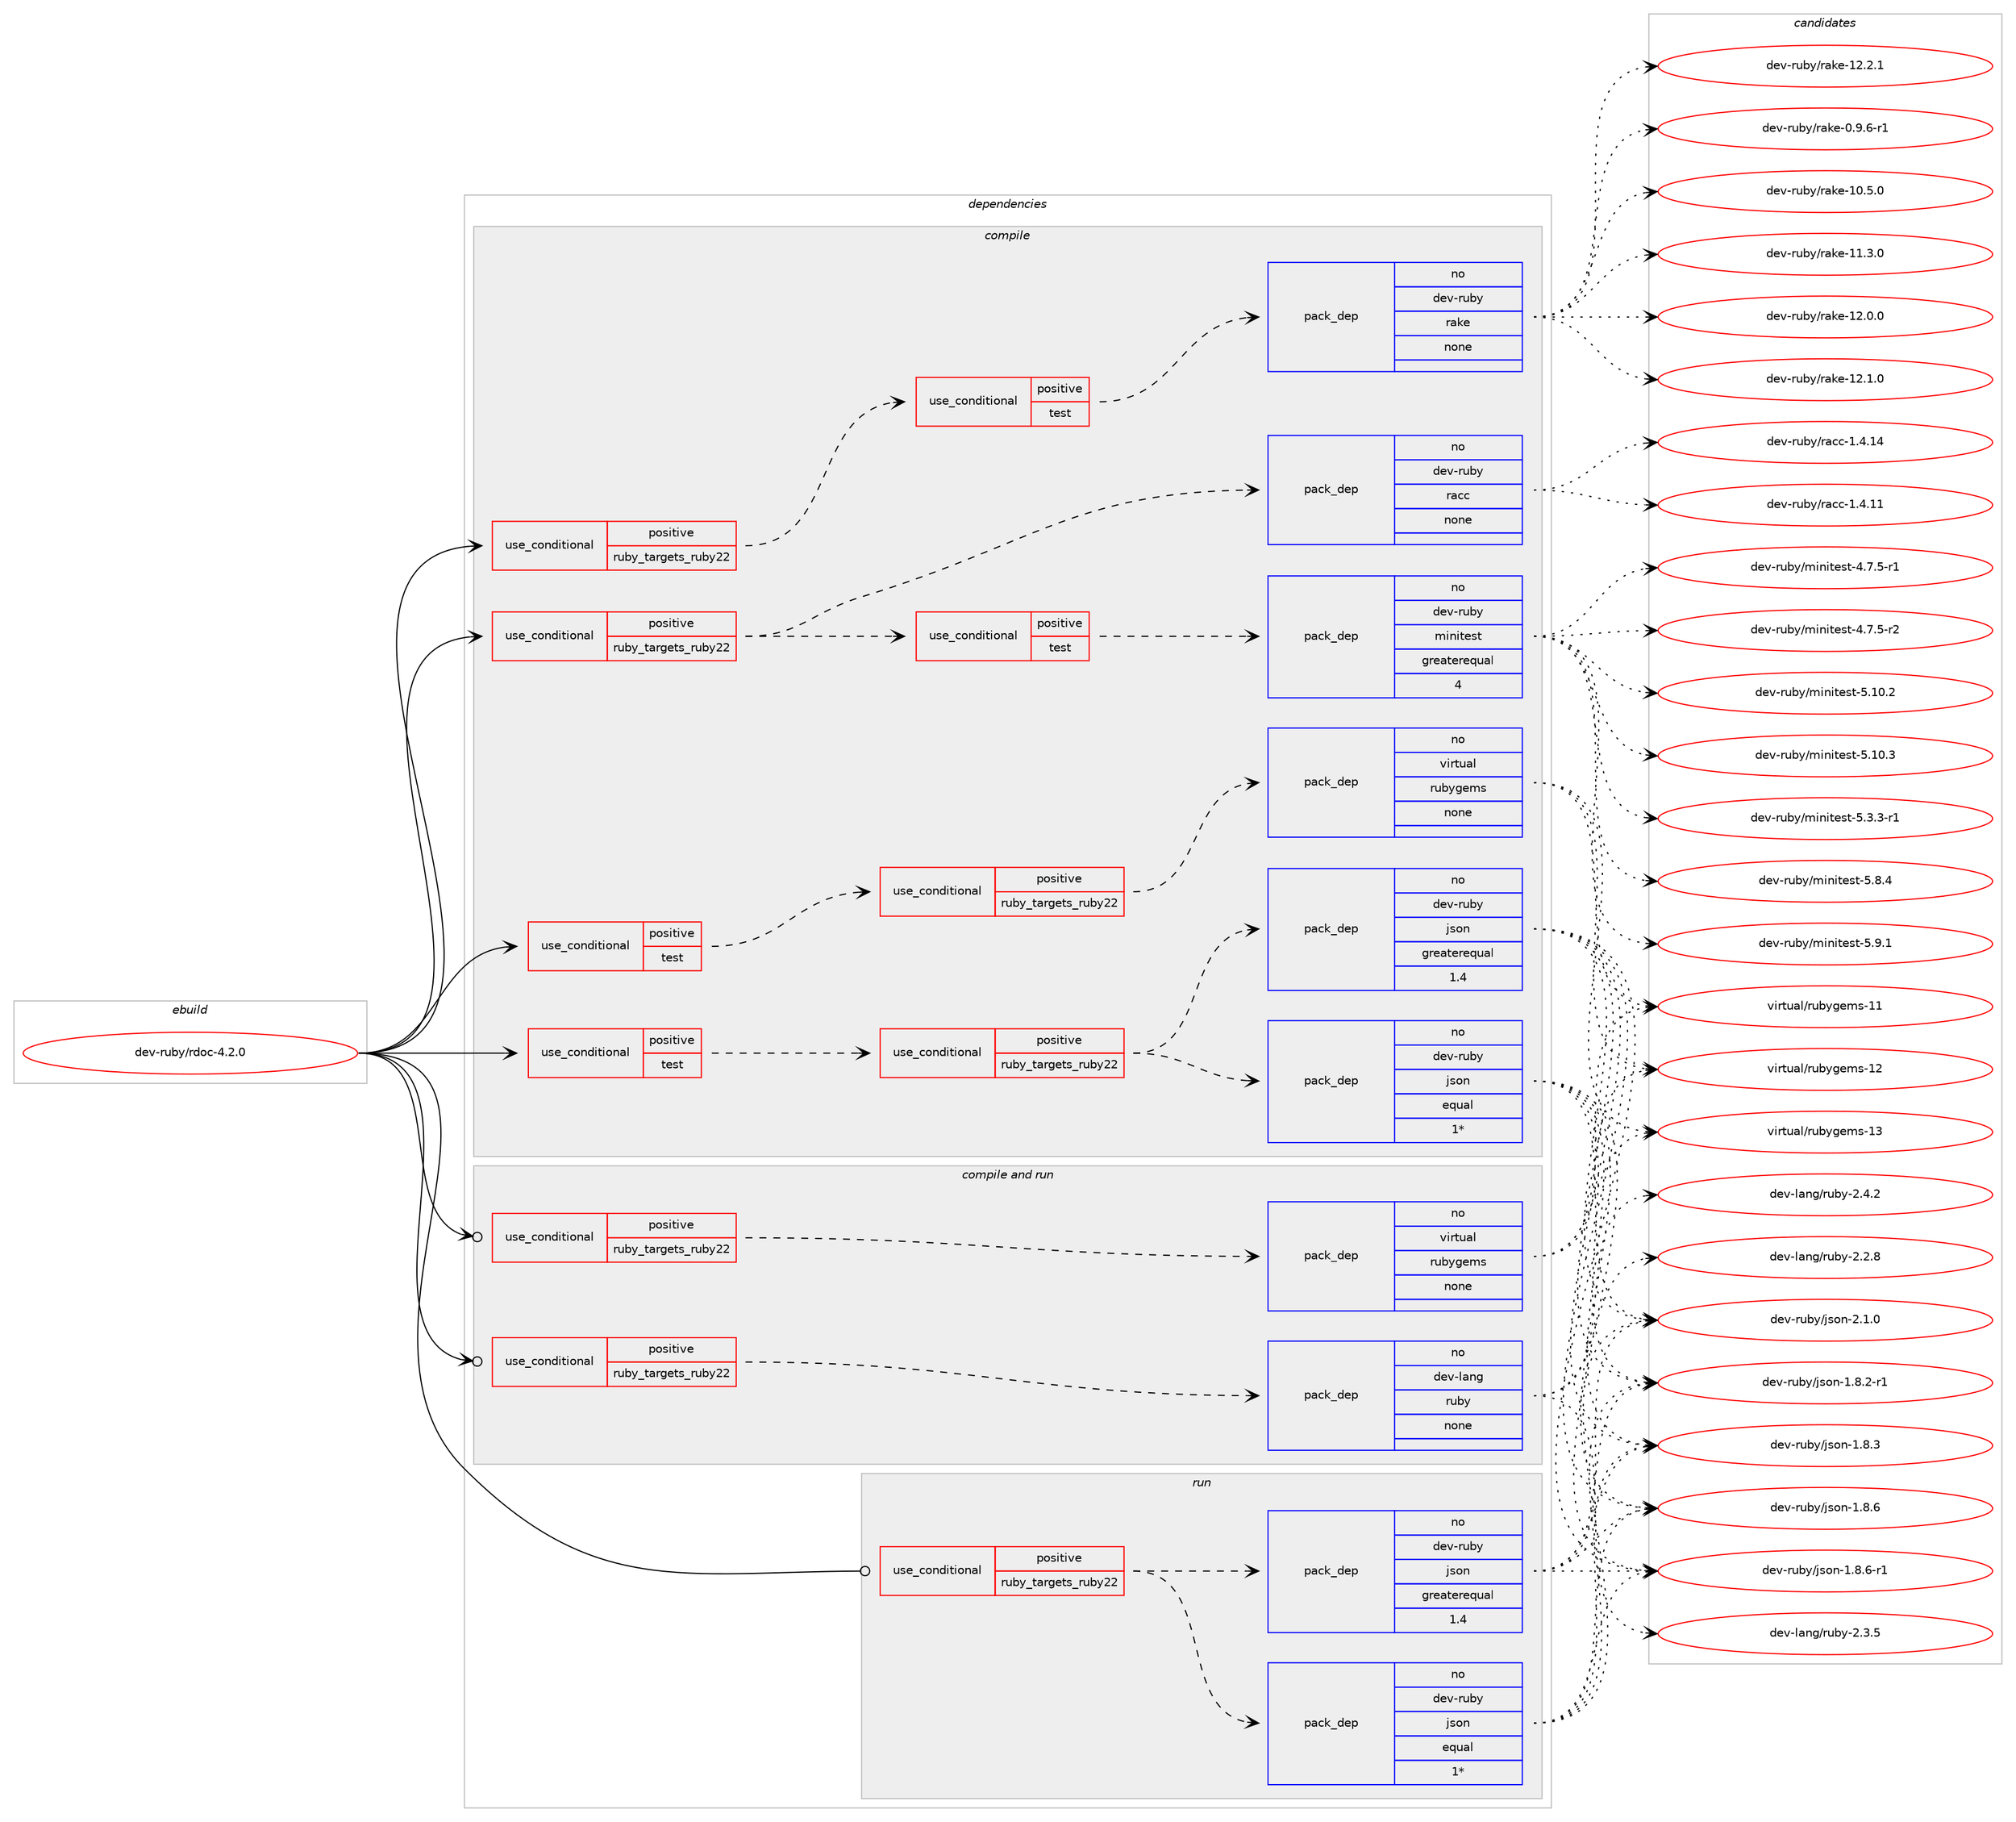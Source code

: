 digraph prolog {

# *************
# Graph options
# *************

newrank=true;
concentrate=true;
compound=true;
graph [rankdir=LR,fontname=Helvetica,fontsize=10,ranksep=1.5];#, ranksep=2.5, nodesep=0.2];
edge  [arrowhead=vee];
node  [fontname=Helvetica,fontsize=10];

# **********
# The ebuild
# **********

subgraph cluster_leftcol {
color=gray;
rank=same;
label=<<i>ebuild</i>>;
id [label="dev-ruby/rdoc-4.2.0", color=red, width=4, href="../dev-ruby/rdoc-4.2.0.svg"];
}

# ****************
# The dependencies
# ****************

subgraph cluster_midcol {
color=gray;
label=<<i>dependencies</i>>;
subgraph cluster_compile {
fillcolor="#eeeeee";
style=filled;
label=<<i>compile</i>>;
subgraph cond67949 {
dependency260405 [label=<<TABLE BORDER="0" CELLBORDER="1" CELLSPACING="0" CELLPADDING="4"><TR><TD ROWSPAN="3" CELLPADDING="10">use_conditional</TD></TR><TR><TD>positive</TD></TR><TR><TD>ruby_targets_ruby22</TD></TR></TABLE>>, shape=none, color=red];
subgraph cond67950 {
dependency260406 [label=<<TABLE BORDER="0" CELLBORDER="1" CELLSPACING="0" CELLPADDING="4"><TR><TD ROWSPAN="3" CELLPADDING="10">use_conditional</TD></TR><TR><TD>positive</TD></TR><TR><TD>test</TD></TR></TABLE>>, shape=none, color=red];
subgraph pack188342 {
dependency260407 [label=<<TABLE BORDER="0" CELLBORDER="1" CELLSPACING="0" CELLPADDING="4" WIDTH="220"><TR><TD ROWSPAN="6" CELLPADDING="30">pack_dep</TD></TR><TR><TD WIDTH="110">no</TD></TR><TR><TD>dev-ruby</TD></TR><TR><TD>rake</TD></TR><TR><TD>none</TD></TR><TR><TD></TD></TR></TABLE>>, shape=none, color=blue];
}
dependency260406:e -> dependency260407:w [weight=20,style="dashed",arrowhead="vee"];
}
dependency260405:e -> dependency260406:w [weight=20,style="dashed",arrowhead="vee"];
}
id:e -> dependency260405:w [weight=20,style="solid",arrowhead="vee"];
subgraph cond67951 {
dependency260408 [label=<<TABLE BORDER="0" CELLBORDER="1" CELLSPACING="0" CELLPADDING="4"><TR><TD ROWSPAN="3" CELLPADDING="10">use_conditional</TD></TR><TR><TD>positive</TD></TR><TR><TD>ruby_targets_ruby22</TD></TR></TABLE>>, shape=none, color=red];
subgraph pack188343 {
dependency260409 [label=<<TABLE BORDER="0" CELLBORDER="1" CELLSPACING="0" CELLPADDING="4" WIDTH="220"><TR><TD ROWSPAN="6" CELLPADDING="30">pack_dep</TD></TR><TR><TD WIDTH="110">no</TD></TR><TR><TD>dev-ruby</TD></TR><TR><TD>racc</TD></TR><TR><TD>none</TD></TR><TR><TD></TD></TR></TABLE>>, shape=none, color=blue];
}
dependency260408:e -> dependency260409:w [weight=20,style="dashed",arrowhead="vee"];
subgraph cond67952 {
dependency260410 [label=<<TABLE BORDER="0" CELLBORDER="1" CELLSPACING="0" CELLPADDING="4"><TR><TD ROWSPAN="3" CELLPADDING="10">use_conditional</TD></TR><TR><TD>positive</TD></TR><TR><TD>test</TD></TR></TABLE>>, shape=none, color=red];
subgraph pack188344 {
dependency260411 [label=<<TABLE BORDER="0" CELLBORDER="1" CELLSPACING="0" CELLPADDING="4" WIDTH="220"><TR><TD ROWSPAN="6" CELLPADDING="30">pack_dep</TD></TR><TR><TD WIDTH="110">no</TD></TR><TR><TD>dev-ruby</TD></TR><TR><TD>minitest</TD></TR><TR><TD>greaterequal</TD></TR><TR><TD>4</TD></TR></TABLE>>, shape=none, color=blue];
}
dependency260410:e -> dependency260411:w [weight=20,style="dashed",arrowhead="vee"];
}
dependency260408:e -> dependency260410:w [weight=20,style="dashed",arrowhead="vee"];
}
id:e -> dependency260408:w [weight=20,style="solid",arrowhead="vee"];
subgraph cond67953 {
dependency260412 [label=<<TABLE BORDER="0" CELLBORDER="1" CELLSPACING="0" CELLPADDING="4"><TR><TD ROWSPAN="3" CELLPADDING="10">use_conditional</TD></TR><TR><TD>positive</TD></TR><TR><TD>test</TD></TR></TABLE>>, shape=none, color=red];
subgraph cond67954 {
dependency260413 [label=<<TABLE BORDER="0" CELLBORDER="1" CELLSPACING="0" CELLPADDING="4"><TR><TD ROWSPAN="3" CELLPADDING="10">use_conditional</TD></TR><TR><TD>positive</TD></TR><TR><TD>ruby_targets_ruby22</TD></TR></TABLE>>, shape=none, color=red];
subgraph pack188345 {
dependency260414 [label=<<TABLE BORDER="0" CELLBORDER="1" CELLSPACING="0" CELLPADDING="4" WIDTH="220"><TR><TD ROWSPAN="6" CELLPADDING="30">pack_dep</TD></TR><TR><TD WIDTH="110">no</TD></TR><TR><TD>dev-ruby</TD></TR><TR><TD>json</TD></TR><TR><TD>equal</TD></TR><TR><TD>1*</TD></TR></TABLE>>, shape=none, color=blue];
}
dependency260413:e -> dependency260414:w [weight=20,style="dashed",arrowhead="vee"];
subgraph pack188346 {
dependency260415 [label=<<TABLE BORDER="0" CELLBORDER="1" CELLSPACING="0" CELLPADDING="4" WIDTH="220"><TR><TD ROWSPAN="6" CELLPADDING="30">pack_dep</TD></TR><TR><TD WIDTH="110">no</TD></TR><TR><TD>dev-ruby</TD></TR><TR><TD>json</TD></TR><TR><TD>greaterequal</TD></TR><TR><TD>1.4</TD></TR></TABLE>>, shape=none, color=blue];
}
dependency260413:e -> dependency260415:w [weight=20,style="dashed",arrowhead="vee"];
}
dependency260412:e -> dependency260413:w [weight=20,style="dashed",arrowhead="vee"];
}
id:e -> dependency260412:w [weight=20,style="solid",arrowhead="vee"];
subgraph cond67955 {
dependency260416 [label=<<TABLE BORDER="0" CELLBORDER="1" CELLSPACING="0" CELLPADDING="4"><TR><TD ROWSPAN="3" CELLPADDING="10">use_conditional</TD></TR><TR><TD>positive</TD></TR><TR><TD>test</TD></TR></TABLE>>, shape=none, color=red];
subgraph cond67956 {
dependency260417 [label=<<TABLE BORDER="0" CELLBORDER="1" CELLSPACING="0" CELLPADDING="4"><TR><TD ROWSPAN="3" CELLPADDING="10">use_conditional</TD></TR><TR><TD>positive</TD></TR><TR><TD>ruby_targets_ruby22</TD></TR></TABLE>>, shape=none, color=red];
subgraph pack188347 {
dependency260418 [label=<<TABLE BORDER="0" CELLBORDER="1" CELLSPACING="0" CELLPADDING="4" WIDTH="220"><TR><TD ROWSPAN="6" CELLPADDING="30">pack_dep</TD></TR><TR><TD WIDTH="110">no</TD></TR><TR><TD>virtual</TD></TR><TR><TD>rubygems</TD></TR><TR><TD>none</TD></TR><TR><TD></TD></TR></TABLE>>, shape=none, color=blue];
}
dependency260417:e -> dependency260418:w [weight=20,style="dashed",arrowhead="vee"];
}
dependency260416:e -> dependency260417:w [weight=20,style="dashed",arrowhead="vee"];
}
id:e -> dependency260416:w [weight=20,style="solid",arrowhead="vee"];
}
subgraph cluster_compileandrun {
fillcolor="#eeeeee";
style=filled;
label=<<i>compile and run</i>>;
subgraph cond67957 {
dependency260419 [label=<<TABLE BORDER="0" CELLBORDER="1" CELLSPACING="0" CELLPADDING="4"><TR><TD ROWSPAN="3" CELLPADDING="10">use_conditional</TD></TR><TR><TD>positive</TD></TR><TR><TD>ruby_targets_ruby22</TD></TR></TABLE>>, shape=none, color=red];
subgraph pack188348 {
dependency260420 [label=<<TABLE BORDER="0" CELLBORDER="1" CELLSPACING="0" CELLPADDING="4" WIDTH="220"><TR><TD ROWSPAN="6" CELLPADDING="30">pack_dep</TD></TR><TR><TD WIDTH="110">no</TD></TR><TR><TD>dev-lang</TD></TR><TR><TD>ruby</TD></TR><TR><TD>none</TD></TR><TR><TD></TD></TR></TABLE>>, shape=none, color=blue];
}
dependency260419:e -> dependency260420:w [weight=20,style="dashed",arrowhead="vee"];
}
id:e -> dependency260419:w [weight=20,style="solid",arrowhead="odotvee"];
subgraph cond67958 {
dependency260421 [label=<<TABLE BORDER="0" CELLBORDER="1" CELLSPACING="0" CELLPADDING="4"><TR><TD ROWSPAN="3" CELLPADDING="10">use_conditional</TD></TR><TR><TD>positive</TD></TR><TR><TD>ruby_targets_ruby22</TD></TR></TABLE>>, shape=none, color=red];
subgraph pack188349 {
dependency260422 [label=<<TABLE BORDER="0" CELLBORDER="1" CELLSPACING="0" CELLPADDING="4" WIDTH="220"><TR><TD ROWSPAN="6" CELLPADDING="30">pack_dep</TD></TR><TR><TD WIDTH="110">no</TD></TR><TR><TD>virtual</TD></TR><TR><TD>rubygems</TD></TR><TR><TD>none</TD></TR><TR><TD></TD></TR></TABLE>>, shape=none, color=blue];
}
dependency260421:e -> dependency260422:w [weight=20,style="dashed",arrowhead="vee"];
}
id:e -> dependency260421:w [weight=20,style="solid",arrowhead="odotvee"];
}
subgraph cluster_run {
fillcolor="#eeeeee";
style=filled;
label=<<i>run</i>>;
subgraph cond67959 {
dependency260423 [label=<<TABLE BORDER="0" CELLBORDER="1" CELLSPACING="0" CELLPADDING="4"><TR><TD ROWSPAN="3" CELLPADDING="10">use_conditional</TD></TR><TR><TD>positive</TD></TR><TR><TD>ruby_targets_ruby22</TD></TR></TABLE>>, shape=none, color=red];
subgraph pack188350 {
dependency260424 [label=<<TABLE BORDER="0" CELLBORDER="1" CELLSPACING="0" CELLPADDING="4" WIDTH="220"><TR><TD ROWSPAN="6" CELLPADDING="30">pack_dep</TD></TR><TR><TD WIDTH="110">no</TD></TR><TR><TD>dev-ruby</TD></TR><TR><TD>json</TD></TR><TR><TD>equal</TD></TR><TR><TD>1*</TD></TR></TABLE>>, shape=none, color=blue];
}
dependency260423:e -> dependency260424:w [weight=20,style="dashed",arrowhead="vee"];
subgraph pack188351 {
dependency260425 [label=<<TABLE BORDER="0" CELLBORDER="1" CELLSPACING="0" CELLPADDING="4" WIDTH="220"><TR><TD ROWSPAN="6" CELLPADDING="30">pack_dep</TD></TR><TR><TD WIDTH="110">no</TD></TR><TR><TD>dev-ruby</TD></TR><TR><TD>json</TD></TR><TR><TD>greaterequal</TD></TR><TR><TD>1.4</TD></TR></TABLE>>, shape=none, color=blue];
}
dependency260423:e -> dependency260425:w [weight=20,style="dashed",arrowhead="vee"];
}
id:e -> dependency260423:w [weight=20,style="solid",arrowhead="odot"];
}
}

# **************
# The candidates
# **************

subgraph cluster_choices {
rank=same;
color=gray;
label=<<i>candidates</i>>;

subgraph choice188342 {
color=black;
nodesep=1;
choice100101118451141179812147114971071014548465746544511449 [label="dev-ruby/rake-0.9.6-r1", color=red, width=4,href="../dev-ruby/rake-0.9.6-r1.svg"];
choice1001011184511411798121471149710710145494846534648 [label="dev-ruby/rake-10.5.0", color=red, width=4,href="../dev-ruby/rake-10.5.0.svg"];
choice1001011184511411798121471149710710145494946514648 [label="dev-ruby/rake-11.3.0", color=red, width=4,href="../dev-ruby/rake-11.3.0.svg"];
choice1001011184511411798121471149710710145495046484648 [label="dev-ruby/rake-12.0.0", color=red, width=4,href="../dev-ruby/rake-12.0.0.svg"];
choice1001011184511411798121471149710710145495046494648 [label="dev-ruby/rake-12.1.0", color=red, width=4,href="../dev-ruby/rake-12.1.0.svg"];
choice1001011184511411798121471149710710145495046504649 [label="dev-ruby/rake-12.2.1", color=red, width=4,href="../dev-ruby/rake-12.2.1.svg"];
dependency260407:e -> choice100101118451141179812147114971071014548465746544511449:w [style=dotted,weight="100"];
dependency260407:e -> choice1001011184511411798121471149710710145494846534648:w [style=dotted,weight="100"];
dependency260407:e -> choice1001011184511411798121471149710710145494946514648:w [style=dotted,weight="100"];
dependency260407:e -> choice1001011184511411798121471149710710145495046484648:w [style=dotted,weight="100"];
dependency260407:e -> choice1001011184511411798121471149710710145495046494648:w [style=dotted,weight="100"];
dependency260407:e -> choice1001011184511411798121471149710710145495046504649:w [style=dotted,weight="100"];
}
subgraph choice188343 {
color=black;
nodesep=1;
choice10010111845114117981214711497999945494652464949 [label="dev-ruby/racc-1.4.11", color=red, width=4,href="../dev-ruby/racc-1.4.11.svg"];
choice10010111845114117981214711497999945494652464952 [label="dev-ruby/racc-1.4.14", color=red, width=4,href="../dev-ruby/racc-1.4.14.svg"];
dependency260409:e -> choice10010111845114117981214711497999945494652464949:w [style=dotted,weight="100"];
dependency260409:e -> choice10010111845114117981214711497999945494652464952:w [style=dotted,weight="100"];
}
subgraph choice188344 {
color=black;
nodesep=1;
choice1001011184511411798121471091051101051161011151164552465546534511449 [label="dev-ruby/minitest-4.7.5-r1", color=red, width=4,href="../dev-ruby/minitest-4.7.5-r1.svg"];
choice1001011184511411798121471091051101051161011151164552465546534511450 [label="dev-ruby/minitest-4.7.5-r2", color=red, width=4,href="../dev-ruby/minitest-4.7.5-r2.svg"];
choice10010111845114117981214710910511010511610111511645534649484650 [label="dev-ruby/minitest-5.10.2", color=red, width=4,href="../dev-ruby/minitest-5.10.2.svg"];
choice10010111845114117981214710910511010511610111511645534649484651 [label="dev-ruby/minitest-5.10.3", color=red, width=4,href="../dev-ruby/minitest-5.10.3.svg"];
choice1001011184511411798121471091051101051161011151164553465146514511449 [label="dev-ruby/minitest-5.3.3-r1", color=red, width=4,href="../dev-ruby/minitest-5.3.3-r1.svg"];
choice100101118451141179812147109105110105116101115116455346564652 [label="dev-ruby/minitest-5.8.4", color=red, width=4,href="../dev-ruby/minitest-5.8.4.svg"];
choice100101118451141179812147109105110105116101115116455346574649 [label="dev-ruby/minitest-5.9.1", color=red, width=4,href="../dev-ruby/minitest-5.9.1.svg"];
dependency260411:e -> choice1001011184511411798121471091051101051161011151164552465546534511449:w [style=dotted,weight="100"];
dependency260411:e -> choice1001011184511411798121471091051101051161011151164552465546534511450:w [style=dotted,weight="100"];
dependency260411:e -> choice10010111845114117981214710910511010511610111511645534649484650:w [style=dotted,weight="100"];
dependency260411:e -> choice10010111845114117981214710910511010511610111511645534649484651:w [style=dotted,weight="100"];
dependency260411:e -> choice1001011184511411798121471091051101051161011151164553465146514511449:w [style=dotted,weight="100"];
dependency260411:e -> choice100101118451141179812147109105110105116101115116455346564652:w [style=dotted,weight="100"];
dependency260411:e -> choice100101118451141179812147109105110105116101115116455346574649:w [style=dotted,weight="100"];
}
subgraph choice188345 {
color=black;
nodesep=1;
choice1001011184511411798121471061151111104549465646504511449 [label="dev-ruby/json-1.8.2-r1", color=red, width=4,href="../dev-ruby/json-1.8.2-r1.svg"];
choice100101118451141179812147106115111110454946564651 [label="dev-ruby/json-1.8.3", color=red, width=4,href="../dev-ruby/json-1.8.3.svg"];
choice100101118451141179812147106115111110454946564654 [label="dev-ruby/json-1.8.6", color=red, width=4,href="../dev-ruby/json-1.8.6.svg"];
choice1001011184511411798121471061151111104549465646544511449 [label="dev-ruby/json-1.8.6-r1", color=red, width=4,href="../dev-ruby/json-1.8.6-r1.svg"];
choice100101118451141179812147106115111110455046494648 [label="dev-ruby/json-2.1.0", color=red, width=4,href="../dev-ruby/json-2.1.0.svg"];
dependency260414:e -> choice1001011184511411798121471061151111104549465646504511449:w [style=dotted,weight="100"];
dependency260414:e -> choice100101118451141179812147106115111110454946564651:w [style=dotted,weight="100"];
dependency260414:e -> choice100101118451141179812147106115111110454946564654:w [style=dotted,weight="100"];
dependency260414:e -> choice1001011184511411798121471061151111104549465646544511449:w [style=dotted,weight="100"];
dependency260414:e -> choice100101118451141179812147106115111110455046494648:w [style=dotted,weight="100"];
}
subgraph choice188346 {
color=black;
nodesep=1;
choice1001011184511411798121471061151111104549465646504511449 [label="dev-ruby/json-1.8.2-r1", color=red, width=4,href="../dev-ruby/json-1.8.2-r1.svg"];
choice100101118451141179812147106115111110454946564651 [label="dev-ruby/json-1.8.3", color=red, width=4,href="../dev-ruby/json-1.8.3.svg"];
choice100101118451141179812147106115111110454946564654 [label="dev-ruby/json-1.8.6", color=red, width=4,href="../dev-ruby/json-1.8.6.svg"];
choice1001011184511411798121471061151111104549465646544511449 [label="dev-ruby/json-1.8.6-r1", color=red, width=4,href="../dev-ruby/json-1.8.6-r1.svg"];
choice100101118451141179812147106115111110455046494648 [label="dev-ruby/json-2.1.0", color=red, width=4,href="../dev-ruby/json-2.1.0.svg"];
dependency260415:e -> choice1001011184511411798121471061151111104549465646504511449:w [style=dotted,weight="100"];
dependency260415:e -> choice100101118451141179812147106115111110454946564651:w [style=dotted,weight="100"];
dependency260415:e -> choice100101118451141179812147106115111110454946564654:w [style=dotted,weight="100"];
dependency260415:e -> choice1001011184511411798121471061151111104549465646544511449:w [style=dotted,weight="100"];
dependency260415:e -> choice100101118451141179812147106115111110455046494648:w [style=dotted,weight="100"];
}
subgraph choice188347 {
color=black;
nodesep=1;
choice118105114116117971084711411798121103101109115454949 [label="virtual/rubygems-11", color=red, width=4,href="../virtual/rubygems-11.svg"];
choice118105114116117971084711411798121103101109115454950 [label="virtual/rubygems-12", color=red, width=4,href="../virtual/rubygems-12.svg"];
choice118105114116117971084711411798121103101109115454951 [label="virtual/rubygems-13", color=red, width=4,href="../virtual/rubygems-13.svg"];
dependency260418:e -> choice118105114116117971084711411798121103101109115454949:w [style=dotted,weight="100"];
dependency260418:e -> choice118105114116117971084711411798121103101109115454950:w [style=dotted,weight="100"];
dependency260418:e -> choice118105114116117971084711411798121103101109115454951:w [style=dotted,weight="100"];
}
subgraph choice188348 {
color=black;
nodesep=1;
choice10010111845108971101034711411798121455046504656 [label="dev-lang/ruby-2.2.8", color=red, width=4,href="../dev-lang/ruby-2.2.8.svg"];
choice10010111845108971101034711411798121455046514653 [label="dev-lang/ruby-2.3.5", color=red, width=4,href="../dev-lang/ruby-2.3.5.svg"];
choice10010111845108971101034711411798121455046524650 [label="dev-lang/ruby-2.4.2", color=red, width=4,href="../dev-lang/ruby-2.4.2.svg"];
dependency260420:e -> choice10010111845108971101034711411798121455046504656:w [style=dotted,weight="100"];
dependency260420:e -> choice10010111845108971101034711411798121455046514653:w [style=dotted,weight="100"];
dependency260420:e -> choice10010111845108971101034711411798121455046524650:w [style=dotted,weight="100"];
}
subgraph choice188349 {
color=black;
nodesep=1;
choice118105114116117971084711411798121103101109115454949 [label="virtual/rubygems-11", color=red, width=4,href="../virtual/rubygems-11.svg"];
choice118105114116117971084711411798121103101109115454950 [label="virtual/rubygems-12", color=red, width=4,href="../virtual/rubygems-12.svg"];
choice118105114116117971084711411798121103101109115454951 [label="virtual/rubygems-13", color=red, width=4,href="../virtual/rubygems-13.svg"];
dependency260422:e -> choice118105114116117971084711411798121103101109115454949:w [style=dotted,weight="100"];
dependency260422:e -> choice118105114116117971084711411798121103101109115454950:w [style=dotted,weight="100"];
dependency260422:e -> choice118105114116117971084711411798121103101109115454951:w [style=dotted,weight="100"];
}
subgraph choice188350 {
color=black;
nodesep=1;
choice1001011184511411798121471061151111104549465646504511449 [label="dev-ruby/json-1.8.2-r1", color=red, width=4,href="../dev-ruby/json-1.8.2-r1.svg"];
choice100101118451141179812147106115111110454946564651 [label="dev-ruby/json-1.8.3", color=red, width=4,href="../dev-ruby/json-1.8.3.svg"];
choice100101118451141179812147106115111110454946564654 [label="dev-ruby/json-1.8.6", color=red, width=4,href="../dev-ruby/json-1.8.6.svg"];
choice1001011184511411798121471061151111104549465646544511449 [label="dev-ruby/json-1.8.6-r1", color=red, width=4,href="../dev-ruby/json-1.8.6-r1.svg"];
choice100101118451141179812147106115111110455046494648 [label="dev-ruby/json-2.1.0", color=red, width=4,href="../dev-ruby/json-2.1.0.svg"];
dependency260424:e -> choice1001011184511411798121471061151111104549465646504511449:w [style=dotted,weight="100"];
dependency260424:e -> choice100101118451141179812147106115111110454946564651:w [style=dotted,weight="100"];
dependency260424:e -> choice100101118451141179812147106115111110454946564654:w [style=dotted,weight="100"];
dependency260424:e -> choice1001011184511411798121471061151111104549465646544511449:w [style=dotted,weight="100"];
dependency260424:e -> choice100101118451141179812147106115111110455046494648:w [style=dotted,weight="100"];
}
subgraph choice188351 {
color=black;
nodesep=1;
choice1001011184511411798121471061151111104549465646504511449 [label="dev-ruby/json-1.8.2-r1", color=red, width=4,href="../dev-ruby/json-1.8.2-r1.svg"];
choice100101118451141179812147106115111110454946564651 [label="dev-ruby/json-1.8.3", color=red, width=4,href="../dev-ruby/json-1.8.3.svg"];
choice100101118451141179812147106115111110454946564654 [label="dev-ruby/json-1.8.6", color=red, width=4,href="../dev-ruby/json-1.8.6.svg"];
choice1001011184511411798121471061151111104549465646544511449 [label="dev-ruby/json-1.8.6-r1", color=red, width=4,href="../dev-ruby/json-1.8.6-r1.svg"];
choice100101118451141179812147106115111110455046494648 [label="dev-ruby/json-2.1.0", color=red, width=4,href="../dev-ruby/json-2.1.0.svg"];
dependency260425:e -> choice1001011184511411798121471061151111104549465646504511449:w [style=dotted,weight="100"];
dependency260425:e -> choice100101118451141179812147106115111110454946564651:w [style=dotted,weight="100"];
dependency260425:e -> choice100101118451141179812147106115111110454946564654:w [style=dotted,weight="100"];
dependency260425:e -> choice1001011184511411798121471061151111104549465646544511449:w [style=dotted,weight="100"];
dependency260425:e -> choice100101118451141179812147106115111110455046494648:w [style=dotted,weight="100"];
}
}

}
